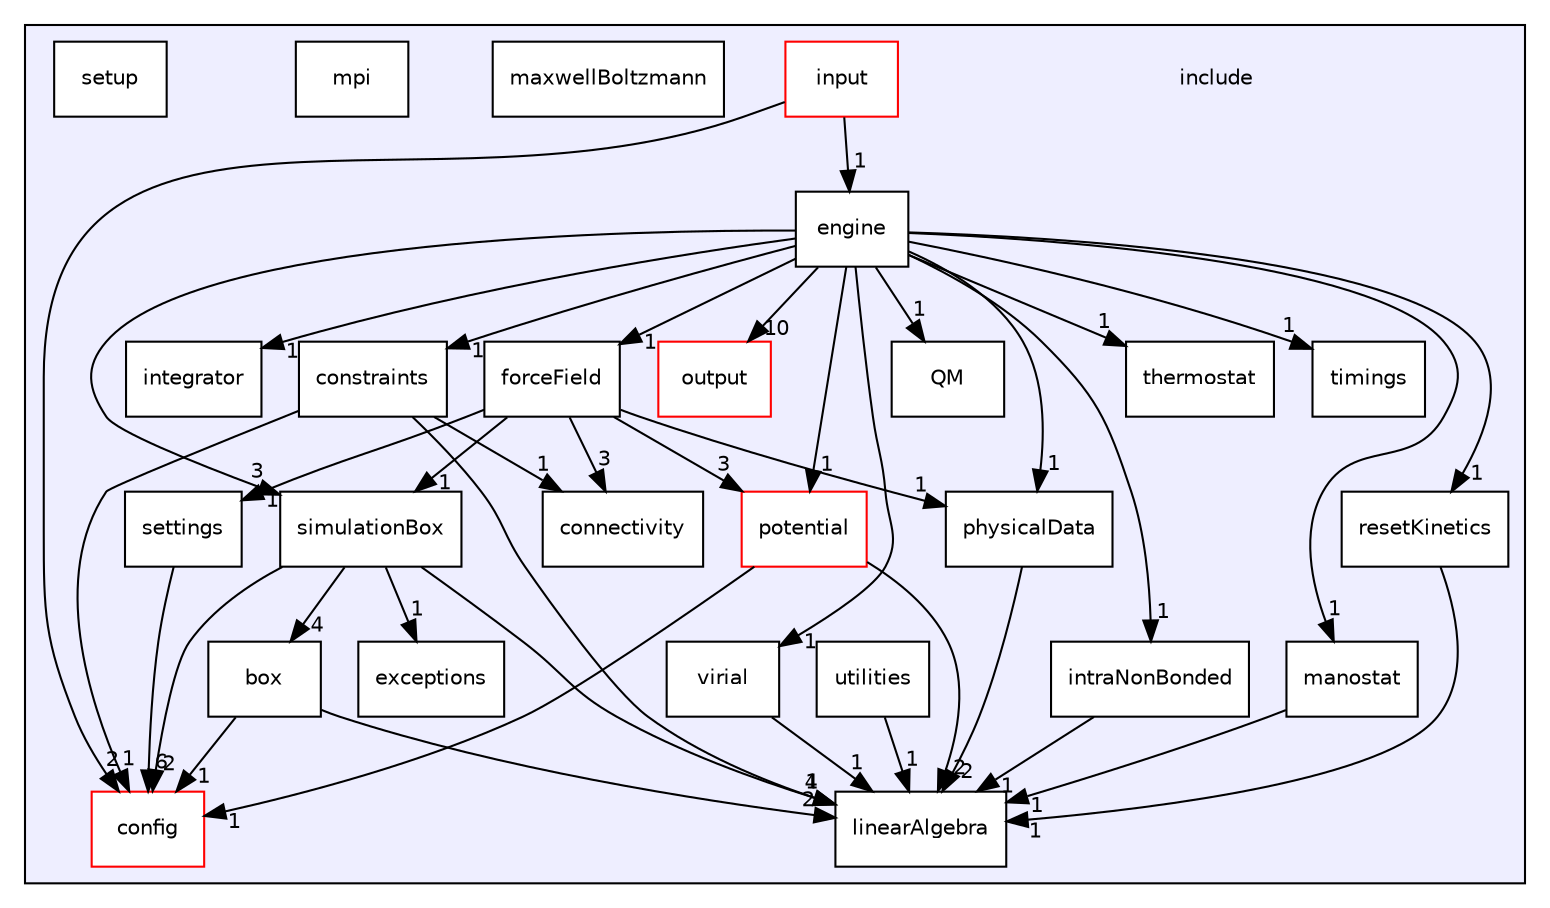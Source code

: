 digraph "/home/runner/work/pimd_qmcf/pimd_qmcf/include" {
  compound=true
  node [ fontsize="10", fontname="Helvetica"];
  edge [ labelfontsize="10", labelfontname="Helvetica"];
  subgraph clusterdir_d44c64559bbebec7f509842c48db8b23 {
    graph [ bgcolor="#eeeeff", pencolor="black", label="" URL="dir_d44c64559bbebec7f509842c48db8b23.html"];
    dir_d44c64559bbebec7f509842c48db8b23 [shape=plaintext label="include"];
  dir_8af815a803e0501ee4fd345175744c01 [shape=box label="box" fillcolor="white" style="filled" URL="dir_8af815a803e0501ee4fd345175744c01.html"];
  dir_ea664ba48352c10e82f679d554c07e1e [shape=box label="config" fillcolor="white" style="filled" color="red" URL="dir_ea664ba48352c10e82f679d554c07e1e.html"];
  dir_04044aef1faab7f3ff842266e400bbca [shape=box label="connectivity" fillcolor="white" style="filled" URL="dir_04044aef1faab7f3ff842266e400bbca.html"];
  dir_0b4829fa70a726b2143cc992d165245a [shape=box label="constraints" fillcolor="white" style="filled" URL="dir_0b4829fa70a726b2143cc992d165245a.html"];
  dir_a7f531b1c37460085cedd304cb8df01d [shape=box label="engine" fillcolor="white" style="filled" URL="dir_a7f531b1c37460085cedd304cb8df01d.html"];
  dir_06ec884a0825782b323e4577406ae7aa [shape=box label="exceptions" fillcolor="white" style="filled" URL="dir_06ec884a0825782b323e4577406ae7aa.html"];
  dir_a478215f156699a8cf0ac14d7f919ba2 [shape=box label="forceField" fillcolor="white" style="filled" URL="dir_a478215f156699a8cf0ac14d7f919ba2.html"];
  dir_9f5c276ab9fb4f37ad248a8f0e5ee4a1 [shape=box label="input" fillcolor="white" style="filled" color="red" URL="dir_9f5c276ab9fb4f37ad248a8f0e5ee4a1.html"];
  dir_d7d66074f572da8b6de5df1f86a9e920 [shape=box label="integrator" fillcolor="white" style="filled" URL="dir_d7d66074f572da8b6de5df1f86a9e920.html"];
  dir_4e14d5d5486e94a9fb37def9294668e0 [shape=box label="intraNonBonded" fillcolor="white" style="filled" URL="dir_4e14d5d5486e94a9fb37def9294668e0.html"];
  dir_f8986cdcb0800a07ddb435fc91942378 [shape=box label="linearAlgebra" fillcolor="white" style="filled" URL="dir_f8986cdcb0800a07ddb435fc91942378.html"];
  dir_7ac7d35bd22a16c7b6987fede5249a8c [shape=box label="manostat" fillcolor="white" style="filled" URL="dir_7ac7d35bd22a16c7b6987fede5249a8c.html"];
  dir_80a456abdb80aa0242307e4337d4f21c [shape=box label="maxwellBoltzmann" fillcolor="white" style="filled" URL="dir_80a456abdb80aa0242307e4337d4f21c.html"];
  dir_a9b22774a02ad69a30b84bd405b7fb28 [shape=box label="mpi" fillcolor="white" style="filled" URL="dir_a9b22774a02ad69a30b84bd405b7fb28.html"];
  dir_28ea8e66f7bbbd0bcb5bade88239d5de [shape=box label="output" fillcolor="white" style="filled" color="red" URL="dir_28ea8e66f7bbbd0bcb5bade88239d5de.html"];
  dir_668a6ddd134fa2c21030354f2b3dd631 [shape=box label="physicalData" fillcolor="white" style="filled" URL="dir_668a6ddd134fa2c21030354f2b3dd631.html"];
  dir_89d3cbd7fe0c3823d19211737510853e [shape=box label="potential" fillcolor="white" style="filled" color="red" URL="dir_89d3cbd7fe0c3823d19211737510853e.html"];
  dir_e59e0451fecbbfae9ec4e9950867578a [shape=box label="QM" fillcolor="white" style="filled" URL="dir_e59e0451fecbbfae9ec4e9950867578a.html"];
  dir_5d970d63209ed62aba27971eb5108874 [shape=box label="resetKinetics" fillcolor="white" style="filled" URL="dir_5d970d63209ed62aba27971eb5108874.html"];
  dir_2102881fd67b5a0842b9e2959cf5e039 [shape=box label="settings" fillcolor="white" style="filled" URL="dir_2102881fd67b5a0842b9e2959cf5e039.html"];
  dir_44a4be6902e9cb392b8cb96c998a17ac [shape=box label="setup" fillcolor="white" style="filled" URL="dir_44a4be6902e9cb392b8cb96c998a17ac.html"];
  dir_5f8646207f5991315b353f6d941eacae [shape=box label="simulationBox" fillcolor="white" style="filled" URL="dir_5f8646207f5991315b353f6d941eacae.html"];
  dir_8ba803aa0bb8fdd05f1e39831f44b86d [shape=box label="thermostat" fillcolor="white" style="filled" URL="dir_8ba803aa0bb8fdd05f1e39831f44b86d.html"];
  dir_339d2ceb24197f6d40758ebd3545c90d [shape=box label="timings" fillcolor="white" style="filled" URL="dir_339d2ceb24197f6d40758ebd3545c90d.html"];
  dir_52b4106b6168f13dcdf82e33b1d195ee [shape=box label="utilities" fillcolor="white" style="filled" URL="dir_52b4106b6168f13dcdf82e33b1d195ee.html"];
  dir_ec5a0d99c0e6b464fc1b3643b3564bfb [shape=box label="virial" fillcolor="white" style="filled" URL="dir_ec5a0d99c0e6b464fc1b3643b3564bfb.html"];
  }
  dir_0b4829fa70a726b2143cc992d165245a->dir_04044aef1faab7f3ff842266e400bbca [headlabel="1", labeldistance=1.5 headhref="dir_000008_000007.html"];
  dir_0b4829fa70a726b2143cc992d165245a->dir_ea664ba48352c10e82f679d554c07e1e [headlabel="1", labeldistance=1.5 headhref="dir_000008_000005.html"];
  dir_0b4829fa70a726b2143cc992d165245a->dir_f8986cdcb0800a07ddb435fc91942378 [headlabel="1", labeldistance=1.5 headhref="dir_000008_000020.html"];
  dir_8af815a803e0501ee4fd345175744c01->dir_ea664ba48352c10e82f679d554c07e1e [headlabel="1", labeldistance=1.5 headhref="dir_000004_000005.html"];
  dir_8af815a803e0501ee4fd345175744c01->dir_f8986cdcb0800a07ddb435fc91942378 [headlabel="2", labeldistance=1.5 headhref="dir_000004_000020.html"];
  dir_9f5c276ab9fb4f37ad248a8f0e5ee4a1->dir_a7f531b1c37460085cedd304cb8df01d [headlabel="1", labeldistance=1.5 headhref="dir_000012_000009.html"];
  dir_9f5c276ab9fb4f37ad248a8f0e5ee4a1->dir_ea664ba48352c10e82f679d554c07e1e [headlabel="2", labeldistance=1.5 headhref="dir_000012_000005.html"];
  dir_2102881fd67b5a0842b9e2959cf5e039->dir_ea664ba48352c10e82f679d554c07e1e [headlabel="6", labeldistance=1.5 headhref="dir_000032_000005.html"];
  dir_52b4106b6168f13dcdf82e33b1d195ee->dir_f8986cdcb0800a07ddb435fc91942378 [headlabel="1", labeldistance=1.5 headhref="dir_000037_000020.html"];
  dir_ec5a0d99c0e6b464fc1b3643b3564bfb->dir_f8986cdcb0800a07ddb435fc91942378 [headlabel="1", labeldistance=1.5 headhref="dir_000038_000020.html"];
  dir_7ac7d35bd22a16c7b6987fede5249a8c->dir_f8986cdcb0800a07ddb435fc91942378 [headlabel="1", labeldistance=1.5 headhref="dir_000021_000020.html"];
  dir_a7f531b1c37460085cedd304cb8df01d->dir_0b4829fa70a726b2143cc992d165245a [headlabel="1", labeldistance=1.5 headhref="dir_000009_000008.html"];
  dir_a7f531b1c37460085cedd304cb8df01d->dir_28ea8e66f7bbbd0bcb5bade88239d5de [headlabel="10", labeldistance=1.5 headhref="dir_000009_000024.html"];
  dir_a7f531b1c37460085cedd304cb8df01d->dir_339d2ceb24197f6d40758ebd3545c90d [headlabel="1", labeldistance=1.5 headhref="dir_000009_000036.html"];
  dir_a7f531b1c37460085cedd304cb8df01d->dir_4e14d5d5486e94a9fb37def9294668e0 [headlabel="1", labeldistance=1.5 headhref="dir_000009_000019.html"];
  dir_a7f531b1c37460085cedd304cb8df01d->dir_5d970d63209ed62aba27971eb5108874 [headlabel="1", labeldistance=1.5 headhref="dir_000009_000031.html"];
  dir_a7f531b1c37460085cedd304cb8df01d->dir_5f8646207f5991315b353f6d941eacae [headlabel="3", labeldistance=1.5 headhref="dir_000009_000034.html"];
  dir_a7f531b1c37460085cedd304cb8df01d->dir_668a6ddd134fa2c21030354f2b3dd631 [headlabel="1", labeldistance=1.5 headhref="dir_000009_000026.html"];
  dir_a7f531b1c37460085cedd304cb8df01d->dir_7ac7d35bd22a16c7b6987fede5249a8c [headlabel="1", labeldistance=1.5 headhref="dir_000009_000021.html"];
  dir_a7f531b1c37460085cedd304cb8df01d->dir_89d3cbd7fe0c3823d19211737510853e [headlabel="1", labeldistance=1.5 headhref="dir_000009_000027.html"];
  dir_a7f531b1c37460085cedd304cb8df01d->dir_8ba803aa0bb8fdd05f1e39831f44b86d [headlabel="1", labeldistance=1.5 headhref="dir_000009_000035.html"];
  dir_a7f531b1c37460085cedd304cb8df01d->dir_a478215f156699a8cf0ac14d7f919ba2 [headlabel="1", labeldistance=1.5 headhref="dir_000009_000011.html"];
  dir_a7f531b1c37460085cedd304cb8df01d->dir_d7d66074f572da8b6de5df1f86a9e920 [headlabel="1", labeldistance=1.5 headhref="dir_000009_000018.html"];
  dir_a7f531b1c37460085cedd304cb8df01d->dir_e59e0451fecbbfae9ec4e9950867578a [headlabel="1", labeldistance=1.5 headhref="dir_000009_000030.html"];
  dir_a7f531b1c37460085cedd304cb8df01d->dir_ec5a0d99c0e6b464fc1b3643b3564bfb [headlabel="1", labeldistance=1.5 headhref="dir_000009_000038.html"];
  dir_89d3cbd7fe0c3823d19211737510853e->dir_ea664ba48352c10e82f679d554c07e1e [headlabel="1", labeldistance=1.5 headhref="dir_000027_000005.html"];
  dir_89d3cbd7fe0c3823d19211737510853e->dir_f8986cdcb0800a07ddb435fc91942378 [headlabel="2", labeldistance=1.5 headhref="dir_000027_000020.html"];
  dir_5d970d63209ed62aba27971eb5108874->dir_f8986cdcb0800a07ddb435fc91942378 [headlabel="1", labeldistance=1.5 headhref="dir_000031_000020.html"];
  dir_4e14d5d5486e94a9fb37def9294668e0->dir_f8986cdcb0800a07ddb435fc91942378 [headlabel="1", labeldistance=1.5 headhref="dir_000019_000020.html"];
  dir_5f8646207f5991315b353f6d941eacae->dir_06ec884a0825782b323e4577406ae7aa [headlabel="1", labeldistance=1.5 headhref="dir_000034_000010.html"];
  dir_5f8646207f5991315b353f6d941eacae->dir_8af815a803e0501ee4fd345175744c01 [headlabel="4", labeldistance=1.5 headhref="dir_000034_000004.html"];
  dir_5f8646207f5991315b353f6d941eacae->dir_ea664ba48352c10e82f679d554c07e1e [headlabel="2", labeldistance=1.5 headhref="dir_000034_000005.html"];
  dir_5f8646207f5991315b353f6d941eacae->dir_f8986cdcb0800a07ddb435fc91942378 [headlabel="4", labeldistance=1.5 headhref="dir_000034_000020.html"];
  dir_a478215f156699a8cf0ac14d7f919ba2->dir_04044aef1faab7f3ff842266e400bbca [headlabel="3", labeldistance=1.5 headhref="dir_000011_000007.html"];
  dir_a478215f156699a8cf0ac14d7f919ba2->dir_2102881fd67b5a0842b9e2959cf5e039 [headlabel="1", labeldistance=1.5 headhref="dir_000011_000032.html"];
  dir_a478215f156699a8cf0ac14d7f919ba2->dir_5f8646207f5991315b353f6d941eacae [headlabel="1", labeldistance=1.5 headhref="dir_000011_000034.html"];
  dir_a478215f156699a8cf0ac14d7f919ba2->dir_668a6ddd134fa2c21030354f2b3dd631 [headlabel="1", labeldistance=1.5 headhref="dir_000011_000026.html"];
  dir_a478215f156699a8cf0ac14d7f919ba2->dir_89d3cbd7fe0c3823d19211737510853e [headlabel="3", labeldistance=1.5 headhref="dir_000011_000027.html"];
  dir_668a6ddd134fa2c21030354f2b3dd631->dir_f8986cdcb0800a07ddb435fc91942378 [headlabel="2", labeldistance=1.5 headhref="dir_000026_000020.html"];
}

